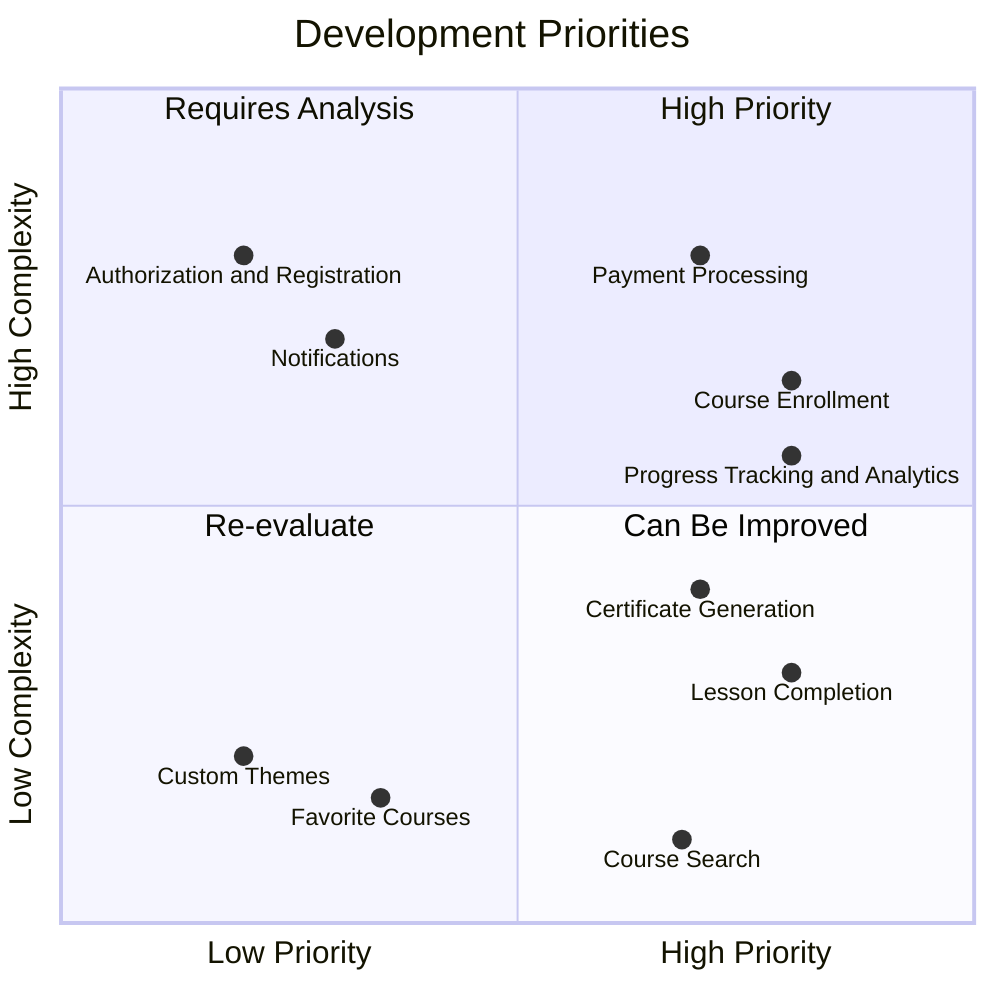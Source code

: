 quadrantChart
    title Development Priorities
    x-axis Low Priority --> High Priority
    y-axis Low Complexity --> High Complexity
    quadrant-1 High Priority
    quadrant-2 Requires Analysis
    quadrant-3 Re-evaluate
    quadrant-4 Can Be Improved
    Authorization and Registration: [0.2, 0.8]
    Course Search: [0.68, 0.1]
    Course Enrollment: [0.8, 0.65]
    Payment Processing: [0.7, 0.8]
    Lesson Completion: [0.8, 0.3]
    Progress Tracking and Analytics: [0.8, 0.56]
    Certificate Generation: [0.7, 0.4]
    Notifications: [0.3, 0.7]
    Custom Themes: [0.2, 0.2]
    Favorite Courses: [0.35, 0.15]